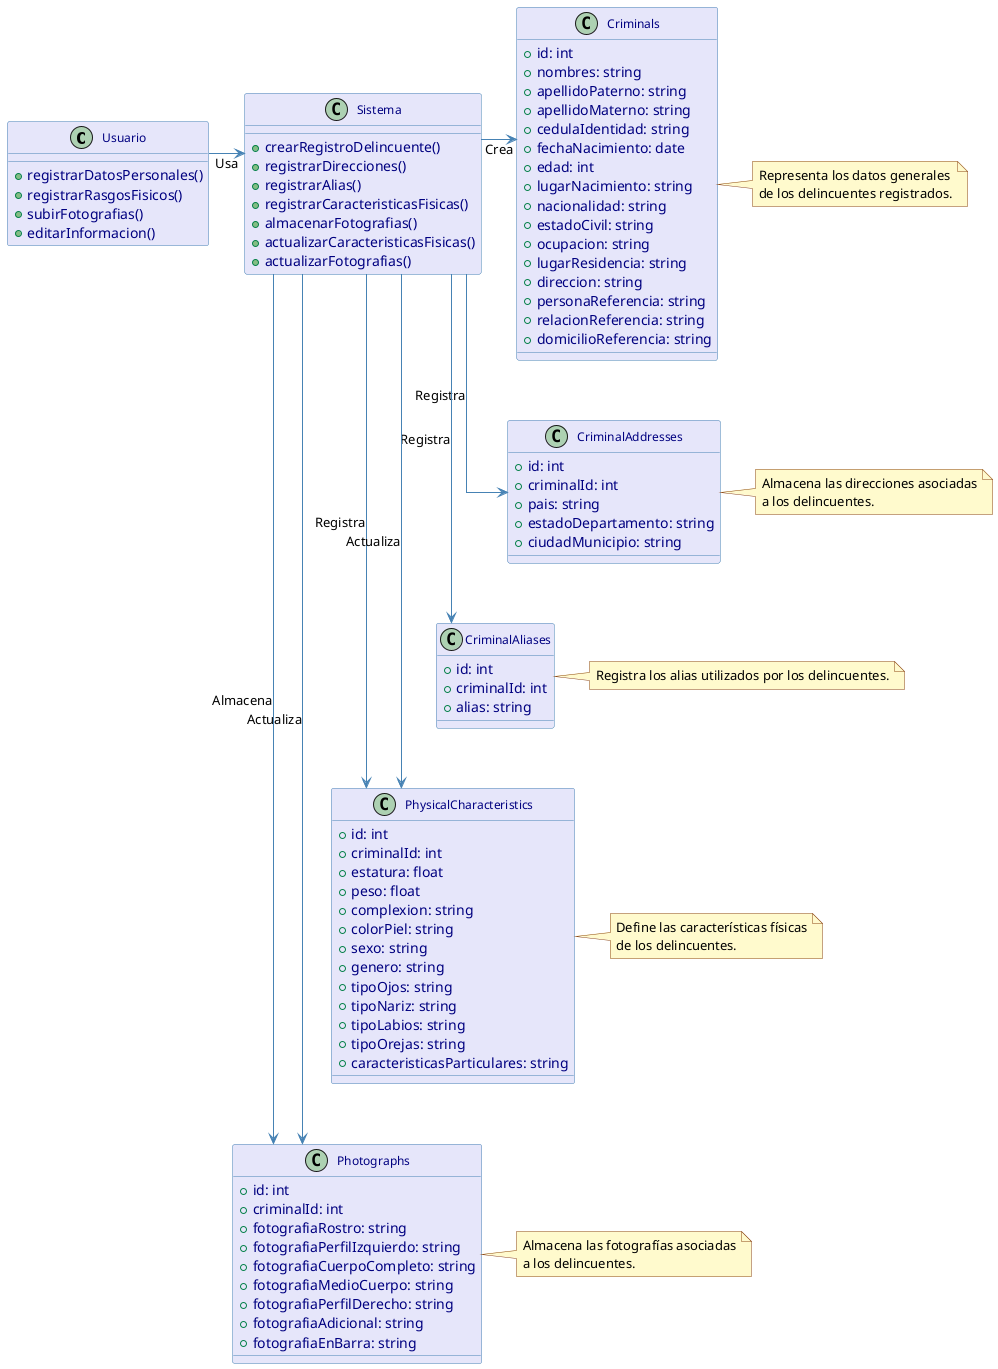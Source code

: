 @startuml
' Configuración de colores y estilos
skinparam classBackgroundColor #E6E6FA
skinparam classBorderColor #4682B4
skinparam classArrowColor #4682B4
skinparam classFontColor #000080
skinparam classAttributeFontColor #000080
skinparam classFontSize 12
skinparam noteBackgroundColor #FFFACD
skinparam noteBorderColor #8B4513
skinparam linetype ortho

' Clases principales dispuestas en una estructura semi-vertical
class Usuario {
    + registrarDatosPersonales()
    + registrarRasgosFisicos()
    + subirFotografias()
    + editarInformacion()
}

class Sistema {
    + crearRegistroDelincuente()
    + registrarDirecciones()
    + registrarAlias()
    + registrarCaracteristicasFisicas()
    + almacenarFotografias()
    + actualizarCaracteristicasFisicas()
    + actualizarFotografias()
}

class Criminals {
    + id: int
    + nombres: string
    + apellidoPaterno: string
    + apellidoMaterno: string
    + cedulaIdentidad: string
    + fechaNacimiento: date
    + edad: int
    + lugarNacimiento: string
    + nacionalidad: string
    + estadoCivil: string
    + ocupacion: string
    + lugarResidencia: string
    + direccion: string
    + personaReferencia: string
    + relacionReferencia: string
    + domicilioReferencia: string
}

class CriminalAddresses {
    + id: int
    + criminalId: int
    + pais: string
    + estadoDepartamento: string
    + ciudadMunicipio: string
}

class CriminalAliases {
    + id: int
    + criminalId: int
    + alias: string
}

class PhysicalCharacteristics {
    + id: int
    + criminalId: int
    + estatura: float
    + peso: float
    + complexion: string
    + colorPiel: string
    + sexo: string
    + genero: string
    + tipoOjos: string
    + tipoNariz: string
    + tipoLabios: string
    + tipoOrejas: string
    + caracteristicasParticulares: string
}

class Photographs {
    + id: int
    + criminalId: int
    + fotografiaRostro: string
    + fotografiaPerfilIzquierdo: string
    + fotografiaCuerpoCompleto: string
    + fotografiaMedioCuerpo: string
    + fotografiaPerfilDerecho: string
    + fotografiaAdicional: string
    + fotografiaEnBarra: string
}

' Relaciones entre clases
Usuario --> Sistema : Usa
Sistema --> Criminals : Crea
Sistema --> CriminalAddresses : Registra
Sistema --> CriminalAliases : Registra
Sistema --> PhysicalCharacteristics : Registra
Sistema --> Photographs : Almacena
Sistema --> PhysicalCharacteristics : Actualiza
Sistema --> Photographs : Actualiza

' Notas explicativas


note right of Criminals
    Representa los datos generales
    de los delincuentes registrados.
end note

note right of CriminalAddresses
    Almacena las direcciones asociadas
    a los delincuentes.
end note

note right of CriminalAliases
    Registra los alias utilizados por los delincuentes.
end note

note right of PhysicalCharacteristics
    Define las características físicas
    de los delincuentes.
end note

note right of Photographs
    Almacena las fotografías asociadas
    a los delincuentes.
end note

' Disposición semi-vertical
Usuario -[hidden]-> Sistema
Sistema -[hidden]-> Criminals
Criminals -[hidden]-> CriminalAddresses
CriminalAddresses -[hidden]-> CriminalAliases
CriminalAliases -[hidden]-> PhysicalCharacteristics
PhysicalCharacteristics -[hidden]-> Photographs

' Ajuste de posición para balancear vertical y horizontalmente
Usuario -[hidden]right-> Sistema
Sistema -[hidden]right-> Criminals
Criminals -[hidden]down-> CriminalAddresses
CriminalAddresses -[hidden]down-> CriminalAliases
CriminalAliases -[hidden]down-> PhysicalCharacteristics
PhysicalCharacteristics -[hidden]down-> Photographs

@enduml